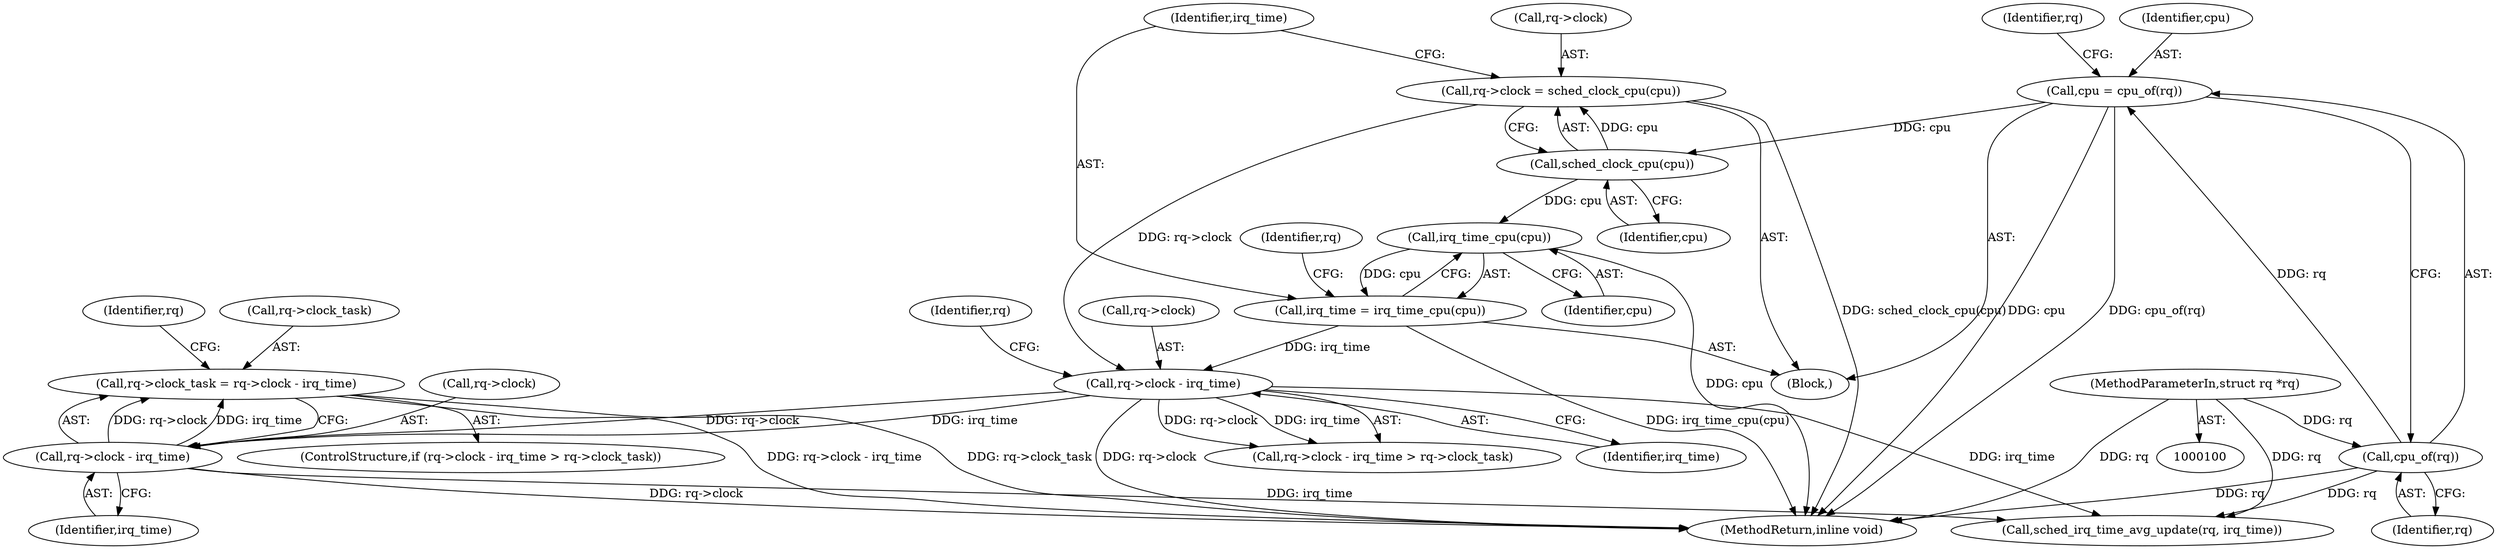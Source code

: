 digraph "0_linux_f26f9aff6aaf67e9a430d16c266f91b13a5bff64_3@integer" {
"1000134" [label="(Call,rq->clock_task = rq->clock - irq_time)"];
"1000138" [label="(Call,rq->clock - irq_time)"];
"1000126" [label="(Call,rq->clock - irq_time)"];
"1000114" [label="(Call,rq->clock = sched_clock_cpu(cpu))"];
"1000118" [label="(Call,sched_clock_cpu(cpu))"];
"1000104" [label="(Call,cpu = cpu_of(rq))"];
"1000106" [label="(Call,cpu_of(rq))"];
"1000101" [label="(MethodParameterIn,struct rq *rq)"];
"1000120" [label="(Call,irq_time = irq_time_cpu(cpu))"];
"1000122" [label="(Call,irq_time_cpu(cpu))"];
"1000123" [label="(Identifier,cpu)"];
"1000118" [label="(Call,sched_clock_cpu(cpu))"];
"1000127" [label="(Call,rq->clock)"];
"1000139" [label="(Call,rq->clock)"];
"1000143" [label="(Call,sched_irq_time_avg_update(rq, irq_time))"];
"1000128" [label="(Identifier,rq)"];
"1000119" [label="(Identifier,cpu)"];
"1000104" [label="(Call,cpu = cpu_of(rq))"];
"1000134" [label="(Call,rq->clock_task = rq->clock - irq_time)"];
"1000135" [label="(Call,rq->clock_task)"];
"1000124" [label="(ControlStructure,if (rq->clock - irq_time > rq->clock_task))"];
"1000132" [label="(Identifier,rq)"];
"1000121" [label="(Identifier,irq_time)"];
"1000126" [label="(Call,rq->clock - irq_time)"];
"1000120" [label="(Call,irq_time = irq_time_cpu(cpu))"];
"1000130" [label="(Identifier,irq_time)"];
"1000122" [label="(Call,irq_time_cpu(cpu))"];
"1000115" [label="(Call,rq->clock)"];
"1000138" [label="(Call,rq->clock - irq_time)"];
"1000125" [label="(Call,rq->clock - irq_time > rq->clock_task)"];
"1000114" [label="(Call,rq->clock = sched_clock_cpu(cpu))"];
"1000101" [label="(MethodParameterIn,struct rq *rq)"];
"1000102" [label="(Block,)"];
"1000105" [label="(Identifier,cpu)"];
"1000142" [label="(Identifier,irq_time)"];
"1000107" [label="(Identifier,rq)"];
"1000111" [label="(Identifier,rq)"];
"1000144" [label="(Identifier,rq)"];
"1000106" [label="(Call,cpu_of(rq))"];
"1000146" [label="(MethodReturn,inline void)"];
"1000134" -> "1000124"  [label="AST: "];
"1000134" -> "1000138"  [label="CFG: "];
"1000135" -> "1000134"  [label="AST: "];
"1000138" -> "1000134"  [label="AST: "];
"1000144" -> "1000134"  [label="CFG: "];
"1000134" -> "1000146"  [label="DDG: rq->clock - irq_time"];
"1000134" -> "1000146"  [label="DDG: rq->clock_task"];
"1000138" -> "1000134"  [label="DDG: rq->clock"];
"1000138" -> "1000134"  [label="DDG: irq_time"];
"1000138" -> "1000142"  [label="CFG: "];
"1000139" -> "1000138"  [label="AST: "];
"1000142" -> "1000138"  [label="AST: "];
"1000138" -> "1000146"  [label="DDG: rq->clock"];
"1000126" -> "1000138"  [label="DDG: rq->clock"];
"1000126" -> "1000138"  [label="DDG: irq_time"];
"1000138" -> "1000143"  [label="DDG: irq_time"];
"1000126" -> "1000125"  [label="AST: "];
"1000126" -> "1000130"  [label="CFG: "];
"1000127" -> "1000126"  [label="AST: "];
"1000130" -> "1000126"  [label="AST: "];
"1000132" -> "1000126"  [label="CFG: "];
"1000126" -> "1000146"  [label="DDG: rq->clock"];
"1000126" -> "1000125"  [label="DDG: rq->clock"];
"1000126" -> "1000125"  [label="DDG: irq_time"];
"1000114" -> "1000126"  [label="DDG: rq->clock"];
"1000120" -> "1000126"  [label="DDG: irq_time"];
"1000126" -> "1000143"  [label="DDG: irq_time"];
"1000114" -> "1000102"  [label="AST: "];
"1000114" -> "1000118"  [label="CFG: "];
"1000115" -> "1000114"  [label="AST: "];
"1000118" -> "1000114"  [label="AST: "];
"1000121" -> "1000114"  [label="CFG: "];
"1000114" -> "1000146"  [label="DDG: sched_clock_cpu(cpu)"];
"1000118" -> "1000114"  [label="DDG: cpu"];
"1000118" -> "1000119"  [label="CFG: "];
"1000119" -> "1000118"  [label="AST: "];
"1000104" -> "1000118"  [label="DDG: cpu"];
"1000118" -> "1000122"  [label="DDG: cpu"];
"1000104" -> "1000102"  [label="AST: "];
"1000104" -> "1000106"  [label="CFG: "];
"1000105" -> "1000104"  [label="AST: "];
"1000106" -> "1000104"  [label="AST: "];
"1000111" -> "1000104"  [label="CFG: "];
"1000104" -> "1000146"  [label="DDG: cpu"];
"1000104" -> "1000146"  [label="DDG: cpu_of(rq)"];
"1000106" -> "1000104"  [label="DDG: rq"];
"1000106" -> "1000107"  [label="CFG: "];
"1000107" -> "1000106"  [label="AST: "];
"1000106" -> "1000146"  [label="DDG: rq"];
"1000101" -> "1000106"  [label="DDG: rq"];
"1000106" -> "1000143"  [label="DDG: rq"];
"1000101" -> "1000100"  [label="AST: "];
"1000101" -> "1000146"  [label="DDG: rq"];
"1000101" -> "1000143"  [label="DDG: rq"];
"1000120" -> "1000102"  [label="AST: "];
"1000120" -> "1000122"  [label="CFG: "];
"1000121" -> "1000120"  [label="AST: "];
"1000122" -> "1000120"  [label="AST: "];
"1000128" -> "1000120"  [label="CFG: "];
"1000120" -> "1000146"  [label="DDG: irq_time_cpu(cpu)"];
"1000122" -> "1000120"  [label="DDG: cpu"];
"1000122" -> "1000123"  [label="CFG: "];
"1000123" -> "1000122"  [label="AST: "];
"1000122" -> "1000146"  [label="DDG: cpu"];
}
